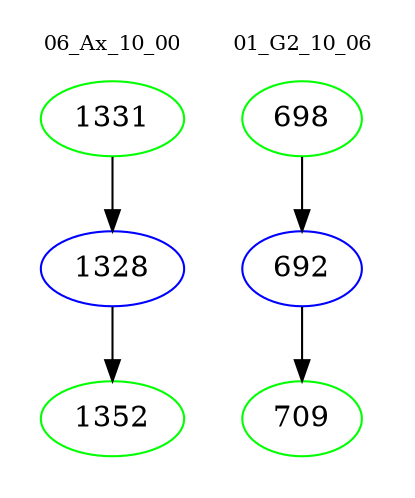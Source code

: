 digraph{
subgraph cluster_0 {
color = white
label = "06_Ax_10_00";
fontsize=10;
T0_1331 [label="1331", color="green"]
T0_1331 -> T0_1328 [color="black"]
T0_1328 [label="1328", color="blue"]
T0_1328 -> T0_1352 [color="black"]
T0_1352 [label="1352", color="green"]
}
subgraph cluster_1 {
color = white
label = "01_G2_10_06";
fontsize=10;
T1_698 [label="698", color="green"]
T1_698 -> T1_692 [color="black"]
T1_692 [label="692", color="blue"]
T1_692 -> T1_709 [color="black"]
T1_709 [label="709", color="green"]
}
}
